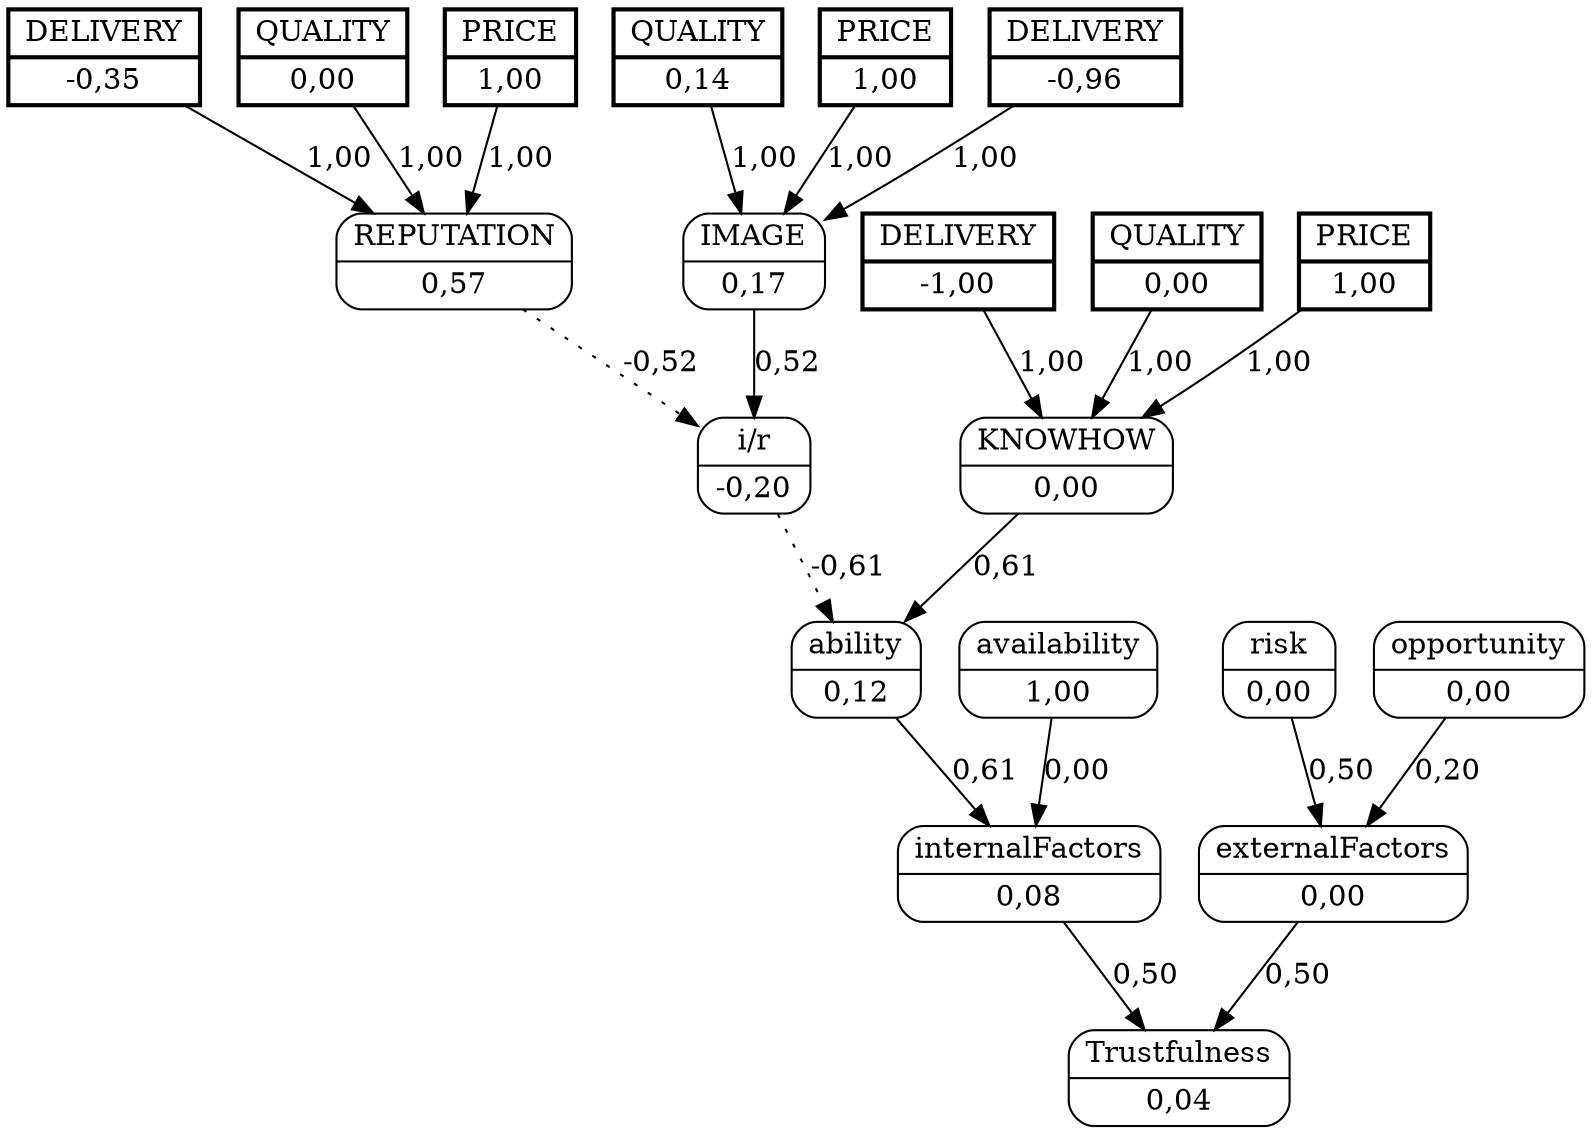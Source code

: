 digraph FCM_net{
	node [shape=record, style=rounded]
	11 [label="{QUALITY | 0,14}", style=bold, penwidth=2, peripheries=2];
	12 [label="{PRICE | 1,00}", style=bold, penwidth=2, peripheries=2];
	13 [label="{DELIVERY | -0,96}", style=bold, penwidth=2, peripheries=2];
	14 [label="{QUALITY | 0,00}", style=bold, penwidth=2, peripheries=2];
	15 [label="{PRICE | 1,00}", style=bold, penwidth=2, peripheries=2];
	16 [label="{DELIVERY | -0,35}", style=bold, penwidth=2, peripheries=2];
	17 [label="{QUALITY | 0,00}", style=bold, penwidth=2, peripheries=2];
	18 [label="{PRICE | 1,00}", style=bold, penwidth=2, peripheries=2];
	19 [label="{DELIVERY | -1,00}", style=bold, penwidth=2, peripheries=2];
	0 [label="{IMAGE | 0,17}"];
	1 [label="{REPUTATION | 0,57}"];
	2 [label="{KNOWHOW | 0,00}"];
	3 [label="{i/r | -0,20}"];
	4 [label="{ability | 0,12}"];
	5 [label="{availability | 1,00}"];
	6 [label="{internalFactors | 0,08}"];
	7 [label="{risk | 0,00}"];
	8 [label="{opportunity | 0,00}"];
	9 [label="{externalFactors | 0,00}"];
	10 [label="{Trustfulness | 0,04}"];
	11 [label="{QUALITY | 0,14}"];
	12 [label="{PRICE | 1,00}"];
	13 [label="{DELIVERY | -0,96}"];
	15 [label="{PRICE | 1,00}"];
	17 [label="{QUALITY | 0,00}"];
	0 -> 3 [label = "0,52"];
	1 -> 3 [label = "-0,52", style=dotted];
	3 -> 4 [label = "-0,61", style=dotted];
	2 -> 4 [label = "0,61"];
	4 -> 6 [label = "0,61"];
	5 -> 6 [label = "0,00"];
	6 -> 10 [label = "0,50"];
	7 -> 9 [label = "0,50"];
	8 -> 9 [label = "0,20"];
	9 -> 10 [label = "0,50"];
	11 -> 0 [label = "1,00"];
	12 -> 0 [label = "1,00"];
	13 -> 0 [label = "1,00"];
	14 -> 1 [label = "1,00"];
	15 -> 1 [label = "1,00"];
	16 -> 1 [label = "1,00"];
	17 -> 2 [label = "1,00"];
	18 -> 2 [label = "1,00"];
	19 -> 2 [label = "1,00"];
}